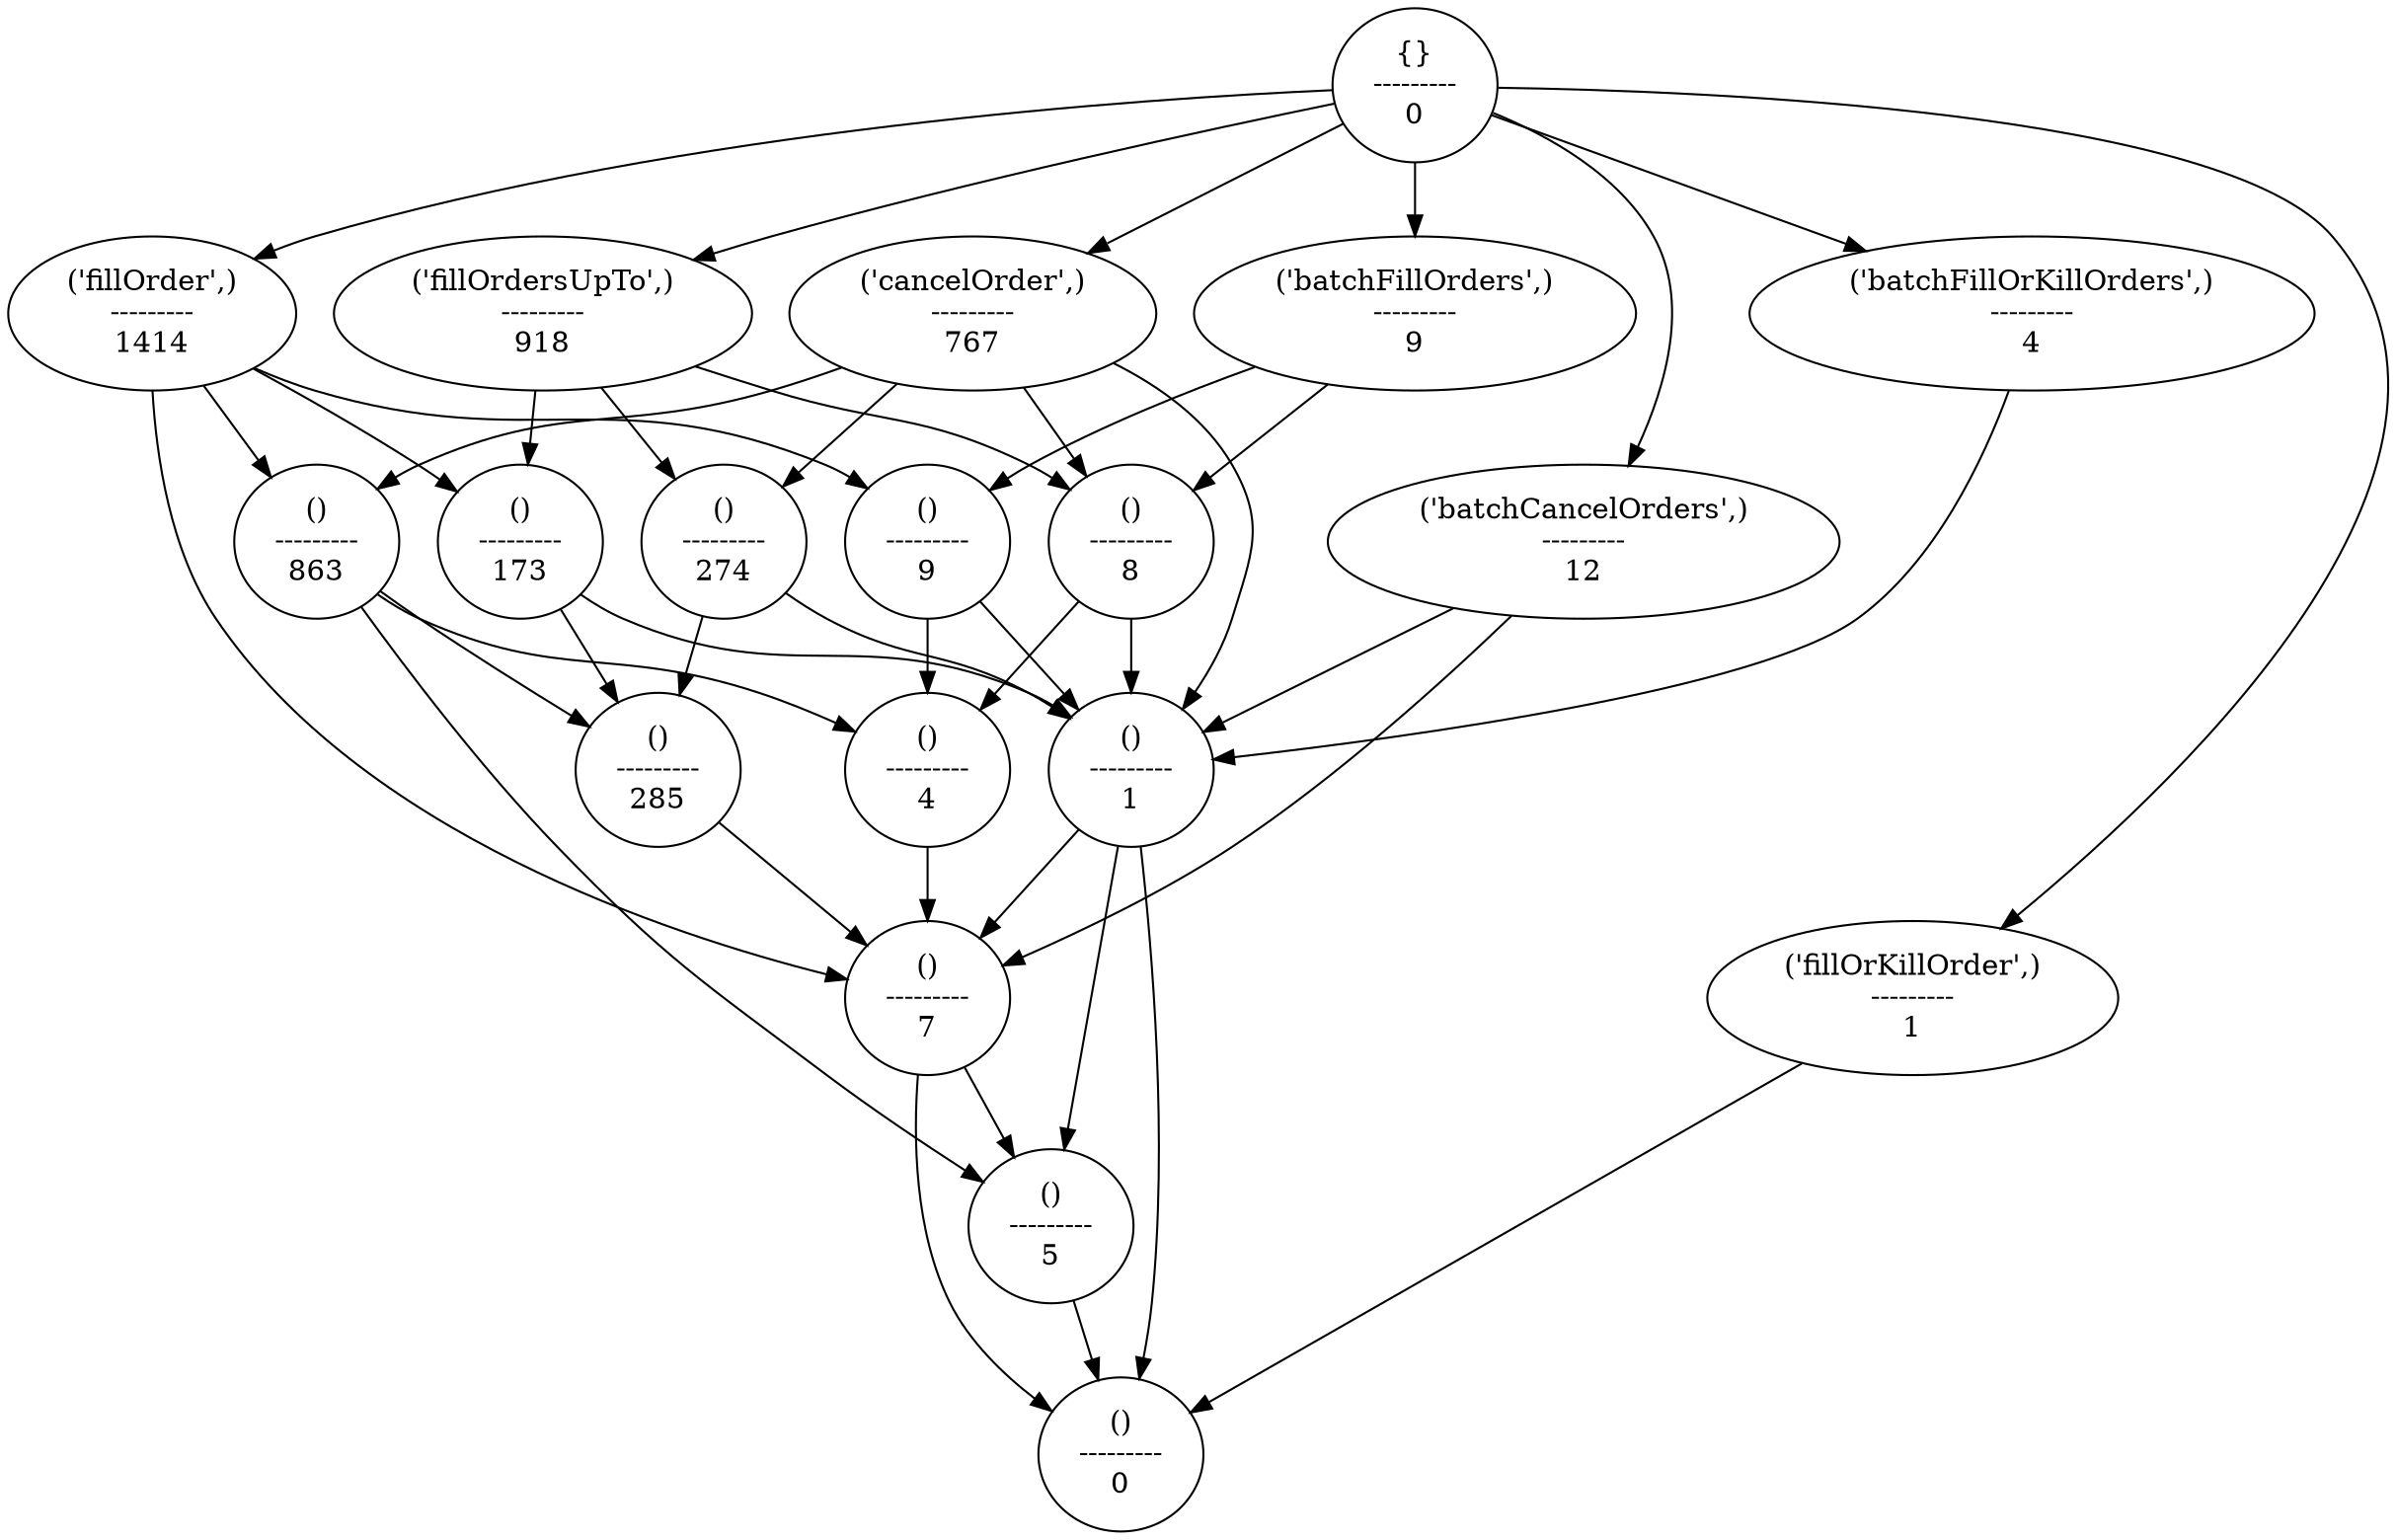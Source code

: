 strict digraph  {
"{}\n---------\n0";
"('fillOrder',)\n---------\n1414";
"()\n---------\n863";
"()\n---------\n285";
"()\n---------\n7";
"()\n---------\n0";
"()\n---------\n4";
"()\n---------\n5";
"()\n---------\n173";
"()\n---------\n1";
"()\n---------\n9";
"()\n---------\n7";
"('cancelOrder',)\n---------\n767";
"()\n---------\n274";
"()\n---------\n1";
"()\n---------\n8";
"()\n---------\n1";
"('fillOrdersUpTo',)\n---------\n918";
"()\n---------\n8";
"('batchFillOrders',)\n---------\n9";
"('batchCancelOrders',)\n---------\n12";
"('batchFillOrKillOrders',)\n---------\n4";
"('fillOrKillOrder',)\n---------\n1";
"{}\n---------\n0" -> "('fillOrder',)\n---------\n1414";
"{}\n---------\n0" -> "('cancelOrder',)\n---------\n767";
"{}\n---------\n0" -> "('fillOrdersUpTo',)\n---------\n918";
"{}\n---------\n0" -> "('batchFillOrders',)\n---------\n9";
"{}\n---------\n0" -> "('batchCancelOrders',)\n---------\n12";
"{}\n---------\n0" -> "('batchFillOrKillOrders',)\n---------\n4";
"{}\n---------\n0" -> "('fillOrKillOrder',)\n---------\n1";
"('fillOrder',)\n---------\n1414" -> "()\n---------\n863";
"('fillOrder',)\n---------\n1414" -> "()\n---------\n173";
"('fillOrder',)\n---------\n1414" -> "()\n---------\n9";
"('fillOrder',)\n---------\n1414" -> "()\n---------\n7";
"()\n---------\n863" -> "()\n---------\n285";
"()\n---------\n863" -> "()\n---------\n4";
"()\n---------\n863" -> "()\n---------\n5";
"()\n---------\n285" -> "()\n---------\n7";
"()\n---------\n7" -> "()\n---------\n0";
"()\n---------\n4" -> "()\n---------\n7";
"()\n---------\n5" -> "()\n---------\n0";
"()\n---------\n173" -> "()\n---------\n285";
"()\n---------\n173" -> "()\n---------\n1";
"()\n---------\n1" -> "()\n---------\n7";
"()\n---------\n9" -> "()\n---------\n4";
"()\n---------\n9" -> "()\n---------\n1";
"()\n---------\n7" -> "()\n---------\n5";
"('cancelOrder',)\n---------\n767" -> "()\n---------\n863";
"('cancelOrder',)\n---------\n767" -> "()\n---------\n274";
"('cancelOrder',)\n---------\n767" -> "()\n---------\n8";
"('cancelOrder',)\n---------\n767" -> "()\n---------\n1";
"()\n---------\n274" -> "()\n---------\n285";
"()\n---------\n274" -> "()\n---------\n1";
"()\n---------\n1" -> "()\n---------\n0";
"()\n---------\n8" -> "()\n---------\n4";
"()\n---------\n1" -> "()\n---------\n5";
"('fillOrdersUpTo',)\n---------\n918" -> "()\n---------\n274";
"('fillOrdersUpTo',)\n---------\n918" -> "()\n---------\n173";
"('fillOrdersUpTo',)\n---------\n918" -> "()\n---------\n8";
"()\n---------\n8" -> "()\n---------\n1";
"('batchFillOrders',)\n---------\n9" -> "()\n---------\n9";
"('batchFillOrders',)\n---------\n9" -> "()\n---------\n8";
"('batchFillOrders',)\n---------\n9" -> "()\n---------\n8";
"('batchCancelOrders',)\n---------\n12" -> "()\n---------\n7";
"('batchCancelOrders',)\n---------\n12" -> "()\n---------\n1";
"('batchFillOrKillOrders',)\n---------\n4" -> "()\n---------\n1";
"('fillOrKillOrder',)\n---------\n1" -> "()\n---------\n0";
}
